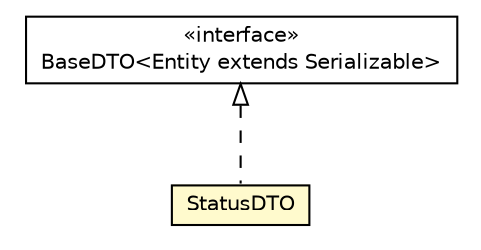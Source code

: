 #!/usr/local/bin/dot
#
# Class diagram 
# Generated by UMLGraph version 5.1 (http://www.umlgraph.org/)
#

digraph G {
	edge [fontname="Helvetica",fontsize=10,labelfontname="Helvetica",labelfontsize=10];
	node [fontname="Helvetica",fontsize=10,shape=plaintext];
	nodesep=0.25;
	ranksep=0.5;
	// cn.edu.uestc.acmicpc.db.dto.impl.status.StatusDTO
	c9292 [label=<<table title="cn.edu.uestc.acmicpc.db.dto.impl.status.StatusDTO" border="0" cellborder="1" cellspacing="0" cellpadding="2" port="p" bgcolor="lemonChiffon" href="./StatusDTO.html">
		<tr><td><table border="0" cellspacing="0" cellpadding="1">
<tr><td align="center" balign="center"> StatusDTO </td></tr>
		</table></td></tr>
		</table>>, fontname="Helvetica", fontcolor="black", fontsize=10.0];
	// cn.edu.uestc.acmicpc.db.dto.base.BaseDTO<Entity extends java.io.Serializable>
	c9349 [label=<<table title="cn.edu.uestc.acmicpc.db.dto.base.BaseDTO" border="0" cellborder="1" cellspacing="0" cellpadding="2" port="p" href="../../base/BaseDTO.html">
		<tr><td><table border="0" cellspacing="0" cellpadding="1">
<tr><td align="center" balign="center"> &#171;interface&#187; </td></tr>
<tr><td align="center" balign="center"> BaseDTO&lt;Entity extends Serializable&gt; </td></tr>
		</table></td></tr>
		</table>>, fontname="Helvetica", fontcolor="black", fontsize=10.0];
	//cn.edu.uestc.acmicpc.db.dto.impl.status.StatusDTO implements cn.edu.uestc.acmicpc.db.dto.base.BaseDTO<Entity extends java.io.Serializable>
	c9349:p -> c9292:p [dir=back,arrowtail=empty,style=dashed];
}

